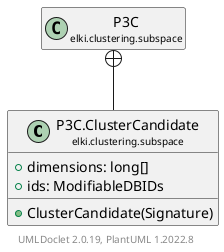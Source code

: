 @startuml
    remove .*\.(Instance|Par|Parameterizer|Factory)$
    set namespaceSeparator none
    hide empty fields
    hide empty methods

    class "<size:14>P3C.ClusterCandidate\n<size:10>elki.clustering.subspace" as elki.clustering.subspace.P3C.ClusterCandidate [[P3C.ClusterCandidate.html]] {
        +dimensions: long[]
        +ids: ModifiableDBIDs
        +ClusterCandidate(Signature)
    }

    class "<size:14>P3C\n<size:10>elki.clustering.subspace" as elki.clustering.subspace.P3C [[P3C.html]]

    elki.clustering.subspace.P3C +-- elki.clustering.subspace.P3C.ClusterCandidate

    center footer UMLDoclet 2.0.19, PlantUML 1.2022.8
@enduml
